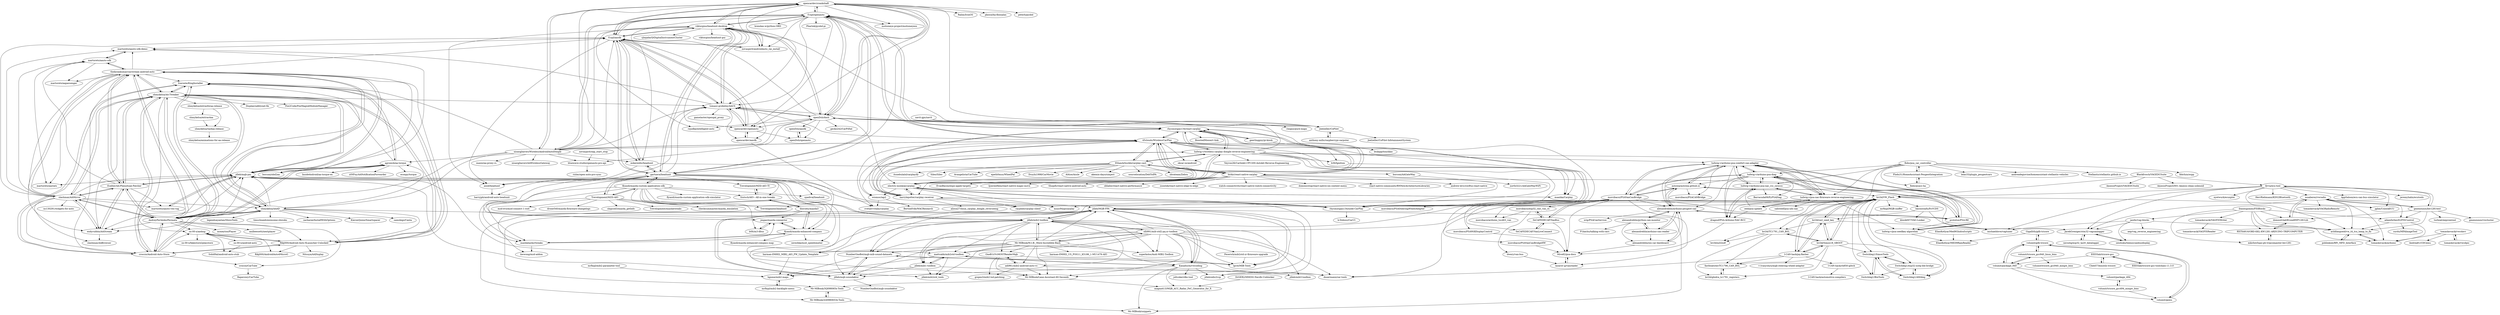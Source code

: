 digraph G {
"opencardev/crankshaft" -> "f1xpl/openauto"
"opencardev/crankshaft" -> "viktorgino/headunit-desktop"
"opencardev/crankshaft" -> "f1xpl/aasdk"
"opencardev/crankshaft" -> "openDsh/dash"
"opencardev/crankshaft" -> "opencardev/openauto"
"opencardev/crankshaft" -> "novaspirit/androidauto_rpi_install"
"opencardev/crankshaft" -> "tomasz-grobelny/AACS"
"opencardev/crankshaft" -> "nisargjhaveri/WirelessAndroidAutoDongle"
"opencardev/crankshaft" -> "gartnera/headunit"
"opencardev/crankshaft" -> "Joelzeller/CoPilot"
"opencardev/crankshaft" -> "motioneye-project/motioneyeos" ["e"=1]
"opencardev/crankshaft" -> "mikereidis/headunit"
"opencardev/crankshaft" -> "Ralim/IronOS" ["e"=1]
"opencardev/crankshaft" -> "pkozul/ha-floorplan" ["e"=1]
"opencardev/crankshaft" -> "peterh/pyobd" ["e"=1]
"f1xpl/openauto" -> "opencardev/crankshaft"
"f1xpl/openauto" -> "f1xpl/aasdk"
"f1xpl/openauto" -> "viktorgino/headunit-desktop"
"f1xpl/openauto" -> "openDsh/dash"
"f1xpl/openauto" -> "novaspirit/androidauto_rpi_install"
"f1xpl/openauto" -> "opencardev/openauto"
"f1xpl/openauto" -> "gartnera/headunit"
"f1xpl/openauto" -> "tomasz-grobelny/AACS"
"f1xpl/openauto" -> "rhysmorgan134/react-carplay"
"f1xpl/openauto" -> "mikereidis/headunit"
"f1xpl/openauto" -> "45clouds/WirelessCarPlay"
"f1xpl/openauto" -> "nisargjhaveri/WirelessAndroidAutoDongle"
"f1xpl/openauto" -> "motioneye-project/motioneyeos" ["e"=1]
"f1xpl/openauto" -> "Pbartek/pyobd-pi" ["e"=1]
"f1xpl/openauto" -> "brendan-w/python-OBD" ["e"=1]
"birkir/react-native-carplay" -> "oblador/react-native-performance" ["e"=1]
"birkir/react-native-carplay" -> "45clouds/WirelessCarPlay"
"birkir/react-native-carplay" -> "rhysmorgan134/react-carplay"
"birkir/react-native-carplay" -> "zoontek/react-native-edge-to-edge" ["e"=1]
"birkir/react-native-carplay" -> "watch-connectivity/react-native-watch-connectivity" ["e"=1]
"birkir/react-native-carplay" -> "dominicstop/react-native-ios-context-menu" ["e"=1]
"birkir/react-native-carplay" -> "react-native-community/RNNewArchitectureLibraries" ["e"=1]
"birkir/react-native-carplay" -> "EthanArbuckle/carplay-cast"
"birkir/react-native-carplay" -> "andrew-levy/swiftui-react-native" ["e"=1]
"birkir/react-native-carplay" -> "electric-monk/pycarplay"
"birkir/react-native-carplay" -> "harrylepotter/carplay-receiver"
"birkir/react-native-carplay" -> "rhysmorgan134/node-CarPlay"
"birkir/react-native-carplay" -> "EvanBacon/expo-apple-targets" ["e"=1]
"birkir/react-native-carplay" -> "IjzerenHein/react-native-magic-move" ["e"=1]
"birkir/react-native-carplay" -> "Shopify/react-native-android-auto"
"fjvva/ecu-tool" -> "jeremyhahn/ecutools" ["e"=1]
"fjvva/ecu-tool" -> "arildlangseid/vw_t4_tcu_temp_to_fis"
"fjvva/ecu-tool" -> "michaeldove/vagtuner"
"fjvva/ecu-tool" -> "mnaberez/vwradio"
"fjvva/ecu-tool" -> "nyetwurk/ecuxplot" ["e"=1]
"fjvva/ecu-tool" -> "gmenounos/kw1281test"
"fjvva/ecu-tool" -> "bri3d/VW_Flash"
"fjvva/ecu-tool" -> "HerrRiebmann/KDS2Bluetooth" ["e"=1]
"fjvva/ecu-tool" -> "JacekGreniger/stm32-vagcanlogger"
"fjvva/ecu-tool" -> "AppSaloon/ecu-can-bus-simulator"
"fjvva/ecu-tool" -> "jglim/UnlockECU" ["e"=1]
"f1xpl/aasdk" -> "tomasz-grobelny/AACS"
"f1xpl/aasdk" -> "opencardev/openauto"
"f1xpl/aasdk" -> "viktorgino/headunit-desktop"
"f1xpl/aasdk" -> "f1xpl/openauto"
"f1xpl/aasdk" -> "opencardev/aasdk"
"f1xpl/aasdk" -> "mikereidis/headunit"
"f1xpl/aasdk" -> "gartnera/headunit"
"f1xpl/aasdk" -> "anod/headunit"
"f1xpl/aasdk" -> "opencardev/crankshaft"
"f1xpl/aasdk" -> "novaspirit/androidauto_rpi_install"
"f1xpl/aasdk" -> "martoreto/aauto-sdk-demo"
"novaspirit/androidauto_rpi_install" -> "f1xpl/aasdk"
"novaspirit/androidauto_rpi_install" -> "viktorgino/headunit-desktop"
"slashmax/AAMirror" -> "Eselter/AA-Phenotype-Patcher"
"slashmax/AAMirror" -> "endyrubbin/AAStream"
"slashmax/AAMirror" -> "thekirankumar/carstream-android-auto"
"slashmax/AAMirror" -> "shmykelsa/AA-Tweaker"
"slashmax/AAMirror" -> "martoreto/aauto-sdk"
"slashmax/AAMirror" -> "jilleb/mqb-pm"
"slashmax/AAMirror" -> "AndreyPavlenko/Fermata"
"slashmax/AAMirror" -> "croccio/Android-Auto-Store"
"slashmax/AAMirror" -> "martoreto/aauto-sdk-demo"
"slashmax/AAMirror" -> "f1xpl/aasdk"
"slashmax/AAMirror" -> "slashmax/AABrowser"
"slashmax/AAMirror" -> "shmykelsa/AAAD"
"slashmax/AAMirror" -> "ns130291/widgets-for-auto"
"slashmax/AAMirror" -> "martoreto/aauto-vex-vag"
"thekirankumar/carstream-android-auto" -> "martoreto/aauto-sdk"
"thekirankumar/carstream-android-auto" -> "Eselter/AA-Phenotype-Patcher"
"thekirankumar/carstream-android-auto" -> "slashmax/AAMirror"
"thekirankumar/carstream-android-auto" -> "AndreyPavlenko/Fermata"
"thekirankumar/carstream-android-auto" -> "shmykelsa/AA-Tweaker"
"thekirankumar/carstream-android-auto" -> "Rikj000/Android-Auto-XLauncher-Unlocked"
"thekirankumar/carstream-android-auto" -> "jilleb/mqb-pm"
"thekirankumar/carstream-android-auto" -> "martoreto/aastats"
"thekirankumar/carstream-android-auto" -> "endyrubbin/AAStream"
"thekirankumar/carstream-android-auto" -> "martoreto/aauto-sdk-demo"
"thekirankumar/carstream-android-auto" -> "borconi/obd2aa"
"thekirankumar/carstream-android-auto" -> "martoreto/aapassenger"
"thekirankumar/carstream-android-auto" -> "shmykelsa/AAAD"
"thekirankumar/carstream-android-auto" -> "fcaronte/KingInstaller"
"thekirankumar/carstream-android-auto" -> "f1xpl/aasdk"
"ludwig-v/arduino-psa-comfort-can-adapter" -> "ludwig-v/arduino-psa-diag"
"ludwig-v/arduino-psa-comfort-can-adapter" -> "morcibacsi/PSACANBridge"
"ludwig-v/arduino-psa-comfort-can-adapter" -> "ludwig-v/arduino-psa-nac_rcc_cirocco"
"ludwig-v/arduino-psa-comfort-can-adapter" -> "autowp/autowp.github.io"
"ludwig-v/arduino-psa-comfort-can-adapter" -> "ludwig-v/psa-seedkey-algorithm"
"ludwig-v/arduino-psa-comfort-can-adapter" -> "morcibacsi/PSAVanCanBridge"
"ludwig-v/arduino-psa-comfort-can-adapter" -> "dragouf/PSA-Arduino-NAC-RCC"
"ludwig-v/arduino-psa-comfort-can-adapter" -> "ludwig-v/psa-nac-firmware-reverse-engineering"
"ludwig-v/arduino-psa-comfort-can-adapter" -> "prototux/PSA-RE"
"ludwig-v/arduino-psa-comfort-can-adapter" -> "alexandreblin/arduino-peugeot-can"
"tomaskovacik/arduino" -> "arildlangseid/vw_t4_tcu_temp_to_fis"
"mnaberez/vwradio" -> "domnulvlad/KLineKWP1281Lib"
"mnaberez/vwradio" -> "gmenounos/kw1281test"
"mnaberez/vwradio" -> "arildlangseid/vw_t4_tcu_temp_to_fis"
"mnaberez/vwradio" -> "tomaskovacik/arduino"
"mnaberez/vwradio" -> "JacekGreniger/stm32-vagcanlogger"
"mnaberez/vwradio" -> "tomaskovacik/VAGRadioRemote"
"mnaberez/vwradio" -> "adamforbes92/FISCuntrol"
"tomaskovacik/VAGFISWriter" -> "tomaskovacik/VAGFISReader"
"JacekGreniger/stm32-vagcanlogger" -> "seishuku/teensycanbusdisplay"
"JacekGreniger/stm32-vagcanlogger" -> "xerootg/esp32_tp20_datalogger"
"martoreto/aauto-vex-vag" -> "jilleb/mqb-pm"
"jilleb/mqb-pm" -> "martoreto/aauto-vex-vag"
"jilleb/mqb-pm" -> "martoreto/aastats"
"jilleb/mqb-pm" -> "jilleb/mib2-toolbox"
"jilleb/mqb-pm" -> "agronick/aa-torque"
"jilleb/mqb-pm" -> "jilleb/MQB-FPA"
"jilleb/mqb-pm" -> "Eselter/AA-Phenotype-Patcher"
"jilleb/mqb-pm" -> "jilleb/mqb-soundaktor"
"jilleb/mqb-pm" -> "bri3d/VW_Flash"
"jilleb/mqb-pm" -> "jilleb/odis2vcp"
"jilleb/mqb-pm" -> "mattcabb/mib2std-toolbox"
"jilleb/mqb-pm" -> "shmykelsa/AA-Tweaker"
"jilleb/mqb-pm" -> "thekirankumar/carstream-android-auto"
"jilleb/mqb-pm" -> "martoreto/aauto-sdk-demo"
"jilleb/mqb-pm" -> "endyrubbin/AAStream"
"jilleb/mqb-pm" -> "Mr-MIBonk/Lane-Assistant-60-Seconds"
"opencardev/aasdk" -> "opencardev/openauto"
"opencardev/aasdk" -> "cvetaevvitaliy/carplay"
"martoreto/aauto-sdk" -> "martoreto/aauto-sdk-demo"
"martoreto/aauto-sdk" -> "martoreto/aastats"
"martoreto/aauto-sdk" -> "martoreto/aapassenger"
"martoreto/aauto-sdk" -> "thekirankumar/carstream-android-auto"
"Eselter/AA-Phenotype-Patcher" -> "endyrubbin/AAStream"
"Eselter/AA-Phenotype-Patcher" -> "slashmax/AAMirror"
"Eselter/AA-Phenotype-Patcher" -> "shmykelsa/AA-Tweaker"
"Eselter/AA-Phenotype-Patcher" -> "thekirankumar/carstream-android-auto"
"Eselter/AA-Phenotype-Patcher" -> "martoreto/aauto-vex-vag"
"Eselter/AA-Phenotype-Patcher" -> "jilleb/mqb-pm"
"Eselter/AA-Phenotype-Patcher" -> "AndreyPavlenko/Fermata"
"Eselter/AA-Phenotype-Patcher" -> "martoreto/aauto-sdk"
"borconi/AAGateWay" -> "north3221/AAGateWayWiFi"
"adamforbes92/FISCuntrol" -> "arildlangseid/vw_t4_tcu_temp_to_fis"
"adamforbes92/FISCuntrol" -> "tomaskovacik/arduino"
"adamforbes92/FISCuntrol" -> "surdu/MFAImageTool"
"opencardev/openauto" -> "tomasz-grobelny/AACS"
"opencardev/openauto" -> "opencardev/aasdk"
"opencardev/openauto" -> "f1xpl/aasdk"
"opencardev/openauto" -> "openDsh/openauto"
"ibanezgomez/FISBlocks" -> "adamforbes92/FISCuntrol"
"ibanezgomez/FISBlocks" -> "arildlangseid/vw_t4_tcu_temp_to_fis"
"ibanezgomez/FISBlocks" -> "tomaskovacik/arduino"
"ibanezgomez/FISBlocks" -> "mkirbst/lupo-gti-tripcomputer-kw1281"
"ibanezgomez/FISBlocks" -> "jazdw/vag-blocks"
"ibanezgomez/FISBlocks" -> "domnulvlad/KLineKWP1281Lib"
"ibanezgomez/FISBlocks" -> "tomaskovacik/VAGFISWriter"
"ibanezgomez/FISBlocks" -> "RXTX4816/OBD-KKL-KW1281-ARDUINO-TRIPCOMPUTER"
"morcibacsi/esp32_rmt_van_rx" -> "0xCAFEDECAF/VanBus"
"morcibacsi/esp32_rmt_van_rx" -> "dwery/van-bus"
"morcibacsi/esp32_rmt_van_rx" -> "morcibacsi/arduino_tss463_van"
"Cheb57/binutils-tricore" -> "EEESlab/tricore-gcc"
"martoreto/aauto-sdk-demo" -> "martoreto/aauto-sdk"
"endyrubbin/AAStream" -> "Eselter/AA-Phenotype-Patcher"
"endyrubbin/AAStream" -> "slashmax/AAMirror"
"endyrubbin/AAStream" -> "slashmax/AABrowser"
"b3ll/Ignition" -> "maaiika/Carplay"
"AndreyPavlenko/Fermata" -> "fcaronte/KingInstaller"
"AndreyPavlenko/Fermata" -> "shmykelsa/AA-Tweaker"
"AndreyPavlenko/Fermata" -> "shmykelsa/AAAD"
"AndreyPavlenko/Fermata" -> "croccio/Android-Auto-Store"
"AndreyPavlenko/Fermata" -> "thekirankumar/carstream-android-auto"
"AndreyPavlenko/Fermata" -> "Rikj000/Android-Auto-XLauncher-Unlocked"
"AndreyPavlenko/Fermata" -> "Eselter/AA-Phenotype-Patcher"
"AndreyPavlenko/Fermata" -> "moneytoo/Player" ["e"=1]
"AndreyPavlenko/Fermata" -> "jilleb/mqb-pm"
"AndreyPavlenko/Fermata" -> "endyrubbin/AAStream"
"AndreyPavlenko/Fermata" -> "sn-00-x/aa4mg"
"AndreyPavlenko/Fermata" -> "agronick/aa-torque"
"AndreyPavlenko/Fermata" -> "slashmax/AAMirror"
"AndreyPavlenko/Fermata" -> "croccio/CarTube"
"AndreyPavlenko/Fermata" -> "anilbeesetti/nextplayer" ["e"=1]
"jilleb/mib2-toolbox" -> "olli991/mib-std2-pq-zr-toolbox"
"jilleb/mib2-toolbox" -> "Mr-MIBonk/M.I.B._More-Incredible-Bash"
"jilleb/mib2-toolbox" -> "jilleb/MQB-FPA"
"jilleb/mib2-toolbox" -> "mattcabb/mib2std-toolbox"
"jilleb/mib2-toolbox" -> "jilleb/mib1-toolbox"
"jilleb/mib2-toolbox" -> "OneB1t/VcMOSTRenderMqb"
"jilleb/mib2-toolbox" -> "bri3d/VW_Flash"
"jilleb/mib2-toolbox" -> "jilleb/mqb-pm"
"jilleb/mib2-toolbox" -> "adi961/mib2-android-auto-vc"
"jilleb/mib2-toolbox" -> "Kanaduchi/vwcoding"
"jilleb/mib2-toolbox" -> "superkolos/Audi-MIB2-Toolbox"
"jilleb/mib2-toolbox" -> "lprot/MIB-Tools"
"jilleb/mib2-toolbox" -> "harman-f/MHI2_MIB2_AIO_FW_Update_Template"
"jilleb/mib2-toolbox" -> "jilleb/mqb-soundaktor"
"jilleb/mib2-toolbox" -> "NumberOneBot/mqb-mib-sound-datasets"
"tomasz-grobelny/AACS" -> "opencardev/openauto"
"tomasz-grobelny/AACS" -> "f1xpl/aasdk"
"tomasz-grobelny/AACS" -> "opencardev/aasdk"
"tomasz-grobelny/AACS" -> "openDsh/dash"
"tomasz-grobelny/AACS" -> "gamelaster/opengal_proxy"
"tomasz-grobelny/AACS" -> "viktorgino/headunit-desktop"
"tomasz-grobelny/AACS" -> "harryjph/android-auto-headunit"
"tomasz-grobelny/AACS" -> "martoreto/aauto-sdk-demo"
"45clouds/WirelessCarPlay" -> "ludwig-v/wireless-carplay-dongle-reverse-engineering"
"45clouds/WirelessCarPlay" -> "electric-monk/pycarplay"
"45clouds/WirelessCarPlay" -> "harrylepotter/carplay-receiver"
"45clouds/WirelessCarPlay" -> "maaiika/Carplay"
"45clouds/WirelessCarPlay" -> "rhysmorgan134/react-carplay"
"45clouds/WirelessCarPlay" -> "birkir/react-native-carplay"
"45clouds/WirelessCarPlay" -> "EthanArbuckle/carplay-cast"
"45clouds/WirelessCarPlay" -> "b3ll/Ignition"
"45clouds/WirelessCarPlay" -> "rhysmorgan134/node-CarPlay"
"45clouds/WirelessCarPlay" -> "tomasz-grobelny/AACS"
"45clouds/WirelessCarPlay" -> "wiomoc/iap2"
"45clouds/WirelessCarPlay" -> "nisargjhaveri/WirelessAndroidAutoDongle"
"45clouds/WirelessCarPlay" -> "okcar-os/android" ["e"=1]
"45clouds/WirelessCarPlay" -> "f1xpl/openauto"
"45clouds/WirelessCarPlay" -> "cvetaevvitaliy/carplay"
"electric-monk/pycarplay" -> "harrylepotter/carplay-receiver"
"electric-monk/pycarplay" -> "rhysmorgan134/node-CarPlay"
"electric-monk/pycarplay" -> "ludwig-v/wireless-carplay-dongle-reverse-engineering"
"electric-monk/pycarplay" -> "45clouds/WirelessCarPlay"
"electric-monk/pycarplay" -> "rhysmorgan134/react-carplay"
"electric-monk/pycarplay" -> "maaiika/Carplay"
"electric-monk/pycarplay" -> "mzyy94/gocarplay"
"electric-monk/pycarplay" -> "rayphee/carplay-client"
"electric-monk/pycarplay" -> "wiomoc/iap2"
"openDsh/dash" -> "rsjudka/intelligent-auto"
"openDsh/dash" -> "openDsh/openauto"
"openDsh/dash" -> "viktorgino/headunit-desktop"
"openDsh/dash" -> "gecko242/CarPiHat"
"openDsh/dash" -> "tomasz-grobelny/AACS"
"openDsh/dash" -> "rhysmorgan134/react-carplay"
"openDsh/dash" -> "opencardev/crankshaft"
"openDsh/dash" -> "openDsh/aasdk"
"openDsh/dash" -> "opencardev/openauto"
"openDsh/dash" -> "f1xpl/openauto"
"openDsh/dash" -> "rhysmorgan134/node-CarPlay"
"openDsh/dash" -> "bluewave-studio/openauto-pro-api"
"openDsh/dash" -> "Joelzeller/CoPilot"
"openDsh/dash" -> "electric-monk/pycarplay"
"openDsh/dash" -> "f1xpl/aasdk"
"gmenounos/kw1281test" -> "mnaberez/vwradio"
"gmenounos/kw1281test" -> "turboat/eepromtool"
"gmenounos/kw1281test" -> "domnulvlad/KLineKWP1281Lib"
"gmenounos/kw1281test" -> "fjvva/ecu-tool"
"gmenounos/kw1281test" -> "arildlangseid/vw_t4_tcu_temp_to_fis"
"gmenounos/kw1281test" -> "adamforbes92/FISCuntrol"
"gmenounos/kw1281test" -> "gmenounos/vwcluster"
"Kanaduchi/vwcoding" -> "mattcabb/mib2std-toolbox"
"Kanaduchi/vwcoding" -> "jilleb/odis2vcp"
"Kanaduchi/vwcoding" -> "jilleb/MQB-FPA"
"Kanaduchi/vwcoding" -> "joltcoke/rdks-tool"
"Kanaduchi/vwcoding" -> "magna413/MQB_ACC_Radar_FeC_Generator_for_X"
"Kanaduchi/vwcoding" -> "jilleb/mqb-soundaktor"
"Kanaduchi/vwcoding" -> "Mr-MIBonk/snippets"
"xerootg/esp32_tp20_datalogger" -> "JacekGreniger/stm32-vagcanlogger"
"morcibacsi/PSAVanCanBridge" -> "0xCAFEDECAF/VanBus"
"morcibacsi/PSAVanCanBridge" -> "autowp/autowp.github.io"
"morcibacsi/PSAVanCanBridge" -> "morcibacsi/PSAVanCanBridgeHW"
"morcibacsi/PSAVanCanBridge" -> "ludwig-v/arduino-psa-comfort-can-adapter"
"morcibacsi/PSAVanCanBridge" -> "morcibacsi/esp32_rmt_van_rx"
"morcibacsi/PSAVanCanBridge" -> "0xCAFEDECAF/VanLiveConnect"
"morcibacsi/PSAVanCanBridge" -> "prototux/PSA-RE"
"morcibacsi/PSAVanCanBridge" -> "morcibacsi/PSAWifiDisplayControl"
"morcibacsi/PSAVanCanBridge" -> "alexandreblin/arduino-peugeot-can"
"morcibacsi/PSAVanCanBridge" -> "ludwig-v/arduino-psa-diag"
"morcibacsi/PSAVanCanBridge" -> "morcibacsi/PSASteeringWheelAdapter"
"morcibacsi/PSAVanCanBridge" -> "Mive82/psa-docs"
"morcibacsi/PSAVanCanBridge" -> "lazarov-g/vanreader"
"morcibacsi/PSAVanCanBridge" -> "morcibacsi/arduino_tss463_van"
"mattcabb/mib2std-toolbox" -> "jilleb/mib1-toolbox"
"mattcabb/mib2std-toolbox" -> "Kanaduchi/vwcoding"
"mattcabb/mib2std-toolbox" -> "jilleb/mib2std_tools"
"mattcabb/mib2std-toolbox" -> "hgnme/mib2-maps"
"ludwig-v/arduino-psa-nac_rcc_cirocco" -> "ludwig-v/arduino-psa-diag"
"ludwig-v/arduino-psa-nac_rcc_cirocco" -> "dragouf/PSA-Arduino-NAC-RCC"
"ludwig-v/arduino-psa-nac_rcc_cirocco" -> "ludwig-v/arduino-psa-comfort-can-adapter"
"ludwig-v/arduino-psa-nac_rcc_cirocco" -> "ludwig-v/psa-nac-firmware-reverse-engineering"
"ludwig-v/arduino-psa-nac_rcc_cirocco" -> "Barracuda09/PyPSADiag"
"jilleb/mib1-toolbox" -> "jilleb/mib3-toolbox"
"jilleb/mib1-toolbox" -> "jilleb/mib2std_tools"
"jilleb/mib1-toolbox" -> "mattcabb/mib2std-toolbox"
"jilleb/mib1-toolbox" -> "jilleb/mqb-soundaktor"
"jilleb/mib1-toolbox" -> "hgnme/mib2-maps"
"shmykelsa/extrasforaa-release" -> "shmykelsa/extras4aa"
"shmykelsa/extrasforaa-release" -> "shmykelsa/wp4aa-release"
"openDsh/aasdk" -> "openDsh/openauto"
"openDsh/openauto" -> "openDsh/aasdk"
"0xCAFEDECAF/VanBus" -> "0xCAFEDECAF/VanLiveConnect"
"0xCAFEDECAF/VanBus" -> "morcibacsi/esp32_rmt_van_rx"
"0xCAFEDECAF/VanBus" -> "Mive82/psa-docs"
"0xCAFEDECAF/VanBus" -> "morcibacsi/PSAVanCanBridge"
"baconwaifu/PyVCDS" -> "klosik007/VAG-Looker"
"baconwaifu/PyVCDS" -> "bri3d/sa2_seed_key"
"baconwaifu/PyVCDS" -> "JacekGreniger/stm32-vagcanlogger"
"morcibacsi/PSAWifiDisplayControl" -> "Mive82/psa-docs"
"prototux/PSA-RE" -> "alexandreblin/arduino-peugeot-can"
"prototux/PSA-RE" -> "autowp/autowp.github.io"
"prototux/PSA-RE" -> "ludwig-v/psa-seedkey-algorithm"
"prototux/PSA-RE" -> "ludwig-v/arduino-psa-comfort-can-adapter"
"morcibacsi/PSAVanCanBridgeHW" -> "Mive82/psa-docs"
"maaiika/Carplay" -> "electric-monk/pycarplay"
"shmykelsa/extras4aa" -> "shmykelsa/wp4aa-release"
"b0lt/m3-dbus" -> "jmgao/mazda-connector"
"shmykelsa/wp4aa-release" -> "shmykelsa/animations-for-aa-release"
"rhysmorgan134/react-carplay" -> "rhysmorgan134/node-CarPlay"
"rhysmorgan134/react-carplay" -> "electric-monk/pycarplay"
"rhysmorgan134/react-carplay" -> "harrylepotter/carplay-receiver"
"rhysmorgan134/react-carplay" -> "45clouds/WirelessCarPlay"
"rhysmorgan134/react-carplay" -> "openDsh/dash"
"rhysmorgan134/react-carplay" -> "ludwig-v/wireless-carplay-dongle-reverse-engineering"
"rhysmorgan134/react-carplay" -> "birkir/react-native-carplay"
"rhysmorgan134/react-carplay" -> "BoostedMoose/v-link" ["e"=1]
"rhysmorgan134/react-carplay" -> "geerlingguy/pi-kiosk"
"rhysmorgan134/react-carplay" -> "f1xpl/openauto"
"shmykelsa/AA-Tweaker" -> "Rikj000/Android-Auto-XLauncher-Unlocked"
"shmykelsa/AA-Tweaker" -> "AndreyPavlenko/Fermata"
"shmykelsa/AA-Tweaker" -> "fcaronte/KingInstaller"
"shmykelsa/AA-Tweaker" -> "Eselter/AA-Phenotype-Patcher"
"shmykelsa/AA-Tweaker" -> "shmykelsa/AAAD"
"shmykelsa/AA-Tweaker" -> "croccio/Android-Auto-Store"
"shmykelsa/AA-Tweaker" -> "sn-00-x/aa4mg"
"shmykelsa/AA-Tweaker" -> "shmykelsa/extrasforaa-release"
"shmykelsa/AA-Tweaker" -> "thekirankumar/carstream-android-auto"
"shmykelsa/AA-Tweaker" -> "jilleb/mqb-pm"
"shmykelsa/AA-Tweaker" -> "tomasz-grobelny/AACS"
"shmykelsa/AA-Tweaker" -> "endyrubbin/AAStream"
"shmykelsa/AA-Tweaker" -> "slashmax/AAMirror"
"shmykelsa/AA-Tweaker" -> "Displax/safetynet-fix" ["e"=1]
"shmykelsa/AA-Tweaker" -> "Fox2Code/FoxMagiskModuleManager" ["e"=1]
"shmykelsa/AAAD" -> "AndreyPavlenko/Fermata"
"shmykelsa/AAAD" -> "croccio/Android-Auto-Store"
"shmykelsa/AAAD" -> "shmykelsa/AA-Tweaker"
"shmykelsa/AAAD" -> "fcaronte/KingInstaller"
"shmykelsa/AAAD" -> "Rikj000/Android-Auto-XLauncher-Unlocked"
"shmykelsa/AAAD" -> "thekirankumar/carstream-android-auto"
"shmykelsa/AAAD" -> "jilleb/mqb-pm"
"shmykelsa/AAAD" -> "agronick/aa-torque"
"shmykelsa/AAAD" -> "legendsayantan/ShizuTools" ["e"=1]
"shmykelsa/AAAD" -> "endyrubbin/AAStream"
"shmykelsa/AAAD" -> "timschneeb/awesome-shizuku" ["e"=1]
"shmykelsa/AAAD" -> "jilleb/mib2-toolbox"
"shmykelsa/AAAD" -> "zacharee/InstallWithOptions" ["e"=1]
"shmykelsa/AAAD" -> "KieronQuinn/Smartspacer" ["e"=1]
"shmykelsa/AAAD" -> "samolego/Canta" ["e"=1]
"Flodu31/HomeAssistant-PeugeotIntegration" -> "flobz/psa_car_controller"
"Flodu31/HomeAssistant-PeugeotIntegration" -> "flobz/psacc-ha"
"ludwig-v/wireless-carplay-dongle-reverse-engineering" -> "45clouds/WirelessCarPlay"
"ludwig-v/wireless-carplay-dongle-reverse-engineering" -> "electric-monk/pycarplay"
"ludwig-v/wireless-carplay-dongle-reverse-engineering" -> "harrylepotter/carplay-receiver"
"ludwig-v/wireless-carplay-dongle-reverse-engineering" -> "maaiika/Carplay"
"ludwig-v/wireless-carplay-dongle-reverse-engineering" -> "Veyron2K/Carlinkit-CPC200-Autokit-Reverse-Engineering"
"ludwig-v/wireless-carplay-dongle-reverse-engineering" -> "rhysmorgan134/react-carplay"
"ludwig-v/wireless-carplay-dongle-reverse-engineering" -> "rhysmorgan134/node-CarPlay"
"ludwig-v/wireless-carplay-dongle-reverse-engineering" -> "okcar-os/android" ["e"=1]
"ludwig-v/wireless-carplay-dongle-reverse-engineering" -> "wiomoc/iap2"
"ludwig-v/wireless-carplay-dongle-reverse-engineering" -> "EthanArbuckle/carplay-cast"
"ludwig-v/wireless-carplay-dongle-reverse-engineering" -> "b3ll/Ignition"
"ludwig-v/wireless-carplay-dongle-reverse-engineering" -> "mzyy94/gocarplay"
"ludwig-v/wireless-carplay-dongle-reverse-engineering" -> "ludwig-v/psa-nac-firmware-reverse-engineering"
"ludwig-v/wireless-carplay-dongle-reverse-engineering" -> "tomasz-grobelny/AACS"
"ludwig-v/wireless-carplay-dongle-reverse-engineering" -> "ludwig-v/arduino-psa-comfort-can-adapter"
"olli991/mib-std2-pq-zr-toolbox" -> "jilleb/mib2-toolbox"
"olli991/mib-std2-pq-zr-toolbox" -> "Mr-MIBonk/M.I.B._More-Incredible-Bash"
"olli991/mib-std2-pq-zr-toolbox" -> "mattcabb/mib2std-toolbox"
"olli991/mib-std2-pq-zr-toolbox" -> "jilleb/MQB-FPA"
"olli991/mib-std2-pq-zr-toolbox" -> "jilleb/mib1-toolbox"
"olli991/mib-std2-pq-zr-toolbox" -> "Feserich/mib2std-zr-firmware-upgrade"
"olli991/mib-std2-pq-zr-toolbox" -> "lprot/MIB-Tools"
"olli991/mib-std2-pq-zr-toolbox" -> "bri3d/VW_Flash"
"olli991/mib-std2-pq-zr-toolbox" -> "jilleb/mib3-toolbox"
"olli991/mib-std2-pq-zr-toolbox" -> "Kanaduchi/vwcoding"
"olli991/mib-std2-pq-zr-toolbox" -> "jilleb/mib2std_tools"
"olli991/mib-std2-pq-zr-toolbox" -> "superkolos/Audi-MIB2-Toolbox"
"olli991/mib-std2-pq-zr-toolbox" -> "NumberOneBot/mqb-mib-sound-datasets"
"olli991/mib-std2-pq-zr-toolbox" -> "dnoermann/car-tools"
"olli991/mib-std2-pq-zr-toolbox" -> "Mr-MIBonk/Lane-Assistant-60-Seconds"
"bri3d/VW_Flash" -> "bri3d/Simos18_SBOOT"
"bri3d/VW_Flash" -> "bri3d/sa2_seed_key"
"bri3d/VW_Flash" -> "Switchleg1/SimosTools"
"bri3d/VW_Flash" -> "I-CAN-hack/pq-flasher"
"bri3d/VW_Flash" -> "Switchleg1/esp32-isotp-ble-bridge"
"bri3d/VW_Flash" -> "bri3d/TC1791_CAN_BSL"
"bri3d/VW_Flash" -> "Switchleg1/AMAleg"
"bri3d/VW_Flash" -> "dnoermann/car-tools"
"bri3d/VW_Flash" -> "jglim/UnlockECU" ["e"=1]
"bri3d/VW_Flash" -> "mrfixpl/MQB-sniffer"
"bri3d/VW_Flash" -> "Switchleg1/BinToolz"
"bri3d/VW_Flash" -> "baconwaifu/PyVCDS"
"bri3d/VW_Flash" -> "michaeldove/vagtuner"
"bri3d/VW_Flash" -> "jilleb/MQB-FPA"
"bri3d/VW_Flash" -> "bri3d/a2l2xdf"
"bri3d/sa2_seed_key" -> "I-CAN-hack/pq-flasher"
"bri3d/sa2_seed_key" -> "bri3d/Simos18_SBOOT"
"bri3d/sa2_seed_key" -> "bri3d/VW_Flash"
"bri3d/sa2_seed_key" -> "michaeldove/vagtuner"
"bri3d/sa2_seed_key" -> "bri3d/TC1791_CAN_BSL"
"bri3d/TC1791_CAN_BSL" -> "bri3d/Simos18_SBOOT"
"bri3d/TC1791_CAN_BSL" -> "bri3d/a2l2xdf"
"bri3d/TC1791_CAN_BSL" -> "bri3d/ghidra_tc1791_registers"
"bri3d/TC1791_CAN_BSL" -> "fastboatster/TC1796_CAN_BSL"
"bri3d/Simos18_SBOOT" -> "bri3d/TC1791_CAN_BSL"
"bri3d/Simos18_SBOOT" -> "bri3d/sa2_seed_key"
"bri3d/Simos18_SBOOT" -> "Switchleg1/SimosTools"
"bri3d/Simos18_SBOOT" -> "bri3d/VW_Flash"
"bri3d/Simos18_SBOOT" -> "bri3d/ghidra_tc1791_registers"
"bri3d/Simos18_SBOOT" -> "fastboatster/TC1796_CAN_BSL"
"bri3d/Simos18_SBOOT" -> "Switchleg1/AMAleg"
"bri3d/Simos18_SBOOT" -> "I-CAN-hack/pq-flasher"
"ludwig-v/arduino-psa-diag" -> "ludwig-v/arduino-psa-nac_rcc_cirocco"
"ludwig-v/arduino-psa-diag" -> "ludwig-v/arduino-psa-comfort-can-adapter"
"ludwig-v/arduino-psa-diag" -> "ludwig-v/psa-seedkey-algorithm"
"ludwig-v/arduino-psa-diag" -> "ludwig-v/psa-nac-firmware-reverse-engineering"
"ludwig-v/arduino-psa-diag" -> "autowp/autowp.github.io"
"ludwig-v/arduino-psa-diag" -> "Barracuda09/PyPSADiag"
"ludwig-v/arduino-psa-diag" -> "morcibacsi/PSAVanCanBridge"
"ludwig-v/arduino-psa-diag" -> "prototux/PSA-RE"
"ludwig-v/arduino-psa-diag" -> "alexandreblin/arduino-peugeot-can"
"ludwig-v/arduino-psa-diag" -> "dragouf/PSA-Arduino-NAC-RCC"
"dragouf/PSA-Arduino-NAC-RCC" -> "ludwig-v/arduino-psa-nac_rcc_cirocco"
"dragouf/PSA-Arduino-NAC-RCC" -> "Mive82/psa-docs"
"flobz/psa_car_controller" -> "Flodu31/HomeAssistant-PeugeotIntegration"
"flobz/psa_car_controller" -> "flobz/psacc-ha"
"flobz/psa_car_controller" -> "ludwig-v/psa-nac-firmware-reverse-engineering"
"flobz/psa_car_controller" -> "lelas33/plugin_peugeotcars"
"flobz/psa_car_controller" -> "andreadegiovine/homeassistant-stellantis-vehicles"
"flobz/psa_car_controller" -> "ludwig-v/arduino-psa-nac_rcc_cirocco"
"flobz/psa_car_controller" -> "ludwig-v/arduino-psa-diag"
"flobz/psa_car_controller" -> "Stellantis/stellantis.github.io"
"flobz/psa_car_controller" -> "lbbrhzn/ocpp" ["e"=1]
"flobz/psa_car_controller" -> "zeld/psa-update"
"0xCAFEDECAF/VanLiveConnect" -> "0xCAFEDECAF/VanBus"
"autowp/autowp.github.io" -> "ludwig-v/arduino-psa-comfort-can-adapter"
"autowp/autowp.github.io" -> "morcibacsi/PSAVanCanBridge"
"autowp/autowp.github.io" -> "prototux/PSA-RE"
"autowp/autowp.github.io" -> "alexandreblin/arduino-peugeot-can"
"autowp/autowp.github.io" -> "morcibacsi/PSACANBridge"
"mikereidis/headunit" -> "anod/headunit"
"mikereidis/headunit" -> "f1xpl/aasdk"
"mikereidis/headunit" -> "gartnera/headunit"
"mikereidis/headunit" -> "borconi/AAGateWay"
"navit-gps/navit" -> "Joelzeller/CoPilot"
"navit-gps/navit" -> "rinigus/pure-maps" ["e"=1]
"croccio/Android-Auto-Store" -> "fcaronte/KingInstaller"
"croccio/Android-Auto-Store" -> "Rikj000/Android-Auto-XLauncher-Unlocked"
"croccio/Android-Auto-Store" -> "shmykelsa/AAAD"
"croccio/Android-Auto-Store" -> "shmykelsa/AA-Tweaker"
"croccio/Android-Auto-Store" -> "AndreyPavlenko/Fermata"
"croccio/Android-Auto-Store" -> "sn-00-x/aa4mg"
"croccio/Android-Auto-Store" -> "thekirankumar/carstream-android-auto"
"croccio/Android-Auto-Store" -> "croccio/CarTube"
"croccio/Android-Auto-Store" -> "jilleb/mqb-pm"
"mazdahacks/tweaks" -> "flyandi/mazda-enhanced-compass"
"mazdahacks/tweaks" -> "kwwong/mzd-addon"
"mazdahacks/tweaks" -> "jmgao/mazda-connector"
"jilleb/MQB-FPA" -> "jilleb/mqb-soundaktor"
"jilleb/MQB-FPA" -> "NumberOneBot/mqb-mib-sound-datasets"
"jilleb/MQB-FPA" -> "jilleb/odis2vcp"
"jilleb/MQB-FPA" -> "Kanaduchi/vwcoding"
"jilleb/MQB-FPA" -> "jilleb/mib2std_tools"
"jilleb/MQB-FPA" -> "lprot/MIB-Tools"
"jilleb/MQB-FPA" -> "Mr-MIBonk/snippets"
"jilleb/MQB-FPA" -> "Mr-MIBonk/3Q098065x-Tools"
"jilleb/MQB-FPA" -> "jilleb/mib2-toolbox"
"jilleb/MQB-FPA" -> "Mr-MIBonk/2Q0980653x-Tools"
"jilleb/MQB-FPA" -> "Mr-MIBonk/Lane-Assistant-60-Seconds"
"ludwig-v/psa-seedkey-algorithm" -> "EliasKotlyar/MED9RamReader"
"ludwig-v/psa-seedkey-algorithm" -> "ludwig-v/arduino-psa-diag"
"ludwig-v/psa-seedkey-algorithm" -> "ludwig-v/arduino-psa-comfort-can-adapter"
"ludwig-v/psa-nac-firmware-reverse-engineering" -> "ludwig-v/arduino-psa-nac_rcc_cirocco"
"ludwig-v/psa-nac-firmware-reverse-engineering" -> "zeld/psa-update"
"ludwig-v/psa-nac-firmware-reverse-engineering" -> "ludwig-v/arduino-psa-comfort-can-adapter"
"ludwig-v/psa-nac-firmware-reverse-engineering" -> "ludwig-v/arduino-psa-diag"
"ludwig-v/psa-nac-firmware-reverse-engineering" -> "ludwig-v/psa-seedkey-algorithm"
"ludwig-v/psa-nac-firmware-reverse-engineering" -> "sabsteef/psa-uds-nac"
"ludwig-v/psa-nac-firmware-reverse-engineering" -> "dragouf/PSA-Arduino-NAC-RCC"
"EthanArbuckle/carplay-cast" -> "45clouds/WirelessCarPlay"
"EthanArbuckle/carplay-cast" -> "Avangelista/CarTube" ["e"=1]
"EthanArbuckle/carplay-cast" -> "birkir/react-native-carplay"
"EthanArbuckle/carplay-cast" -> "epeth0mus/WheelPal"
"EthanArbuckle/carplay-cast" -> "Dcsyhi1998/CarMovie" ["e"=1]
"EthanArbuckle/carplay-cast" -> "Al4ise/Azule" ["e"=1]
"EthanArbuckle/carplay-cast" -> "akemin-dayo/simject" ["e"=1]
"EthanArbuckle/carplay-cast" -> "sourcelocation/DebToIPA" ["e"=1]
"EthanArbuckle/carplay-cast" -> "zbrateam/Zebra" ["e"=1]
"EthanArbuckle/carplay-cast" -> "ludwig-v/wireless-carplay-dongle-reverse-engineering"
"EthanArbuckle/carplay-cast" -> "itsnebulalol/carplayify"
"EthanArbuckle/carplay-cast" -> "Sileo/Sileo" ["e"=1]
"harrylepotter/carplay-receiver" -> "electric-monk/pycarplay"
"harrylepotter/carplay-receiver" -> "45clouds/WirelessCarPlay"
"harrylepotter/carplay-receiver" -> "rhysmorgan134/react-carplay"
"harrylepotter/carplay-receiver" -> "rhysmorgan134/node-CarPlay"
"harrylepotter/carplay-receiver" -> "ludwig-v/wireless-carplay-dongle-reverse-engineering"
"harrylepotter/carplay-receiver" -> "mzyy94/gocarplay"
"harrylepotter/carplay-receiver" -> "rayphee/carplay-client"
"harrylepotter/carplay-receiver" -> "aliosa27/linux_carplay_dongle_reverseeng"
"croccio/CarTube" -> "Raperowy/CarTube"
"lprot/MIB-Tools" -> "NumberOneBot/mqb-mib-sound-datasets"
"hgnme/mib2-maps" -> "mrfixpl/mib2-backlight-menu"
"rhysmorgan134/node-CarPlay" -> "rhysmorgan134/react-carplay"
"rhysmorgan134/node-CarPlay" -> "electric-monk/pycarplay"
"rhysmorgan134/node-CarPlay" -> "harrylepotter/carplay-receiver"
"rhysmorgan134/node-CarPlay" -> "k-Dobosz/CarUI"
"novaspirit/oap_start_stop" -> "bluewave-studio/openauto-pro-api"
"jmgao/mazda-connector" -> "flyandi/mazda-enhanced-compass"
"jmgao/mazda-connector" -> "b0lt/m3-dbus"
"flyandi/mazda-enhanced-compass" -> "flyandi/mazda-enhanced-compass-map"
"flyandi/mazda-enhanced-compass" -> "jmgao/mazda-connector"
"flyandi/mazda-enhanced-compass" -> "mazdahacks/tweaks"
"flyandi/mazda-enhanced-compass" -> "serezhka/mzd_speedometer"
"flyandi/mazda-enhanced-compass" -> "diorcety/mazda3"
"bri3d/ghidra_tc1791_registers" -> "fastboatster/TC1796_CAN_BSL"
"Gigallith/gdb-tricore" -> "volumit/gdb-tricore"
"Gigallith/gdb-tricore" -> "EliasKotlyar/MED9RamReader"
"Feserich/mib2std-zr-firmware-upgrade" -> "lprot/MIB-Tools"
"flobz/psacc-ha" -> "Flodu31/HomeAssistant-PeugeotIntegration"
"Mr-MIBonk/M.I.B._More-Incredible-Bash" -> "jilleb/mib2-toolbox"
"Mr-MIBonk/M.I.B._More-Incredible-Bash" -> "olli991/mib-std2-pq-zr-toolbox"
"Mr-MIBonk/M.I.B._More-Incredible-Bash" -> "harman-f/MHI2_MIB2_AIO_FW_Update_Template"
"Mr-MIBonk/M.I.B._More-Incredible-Bash" -> "adi961/mib2-android-auto-vc"
"Mr-MIBonk/M.I.B._More-Incredible-Bash" -> "OneB1t/VcMOSTRenderMqb"
"Mr-MIBonk/M.I.B._More-Incredible-Bash" -> "NumberOneBot/mqb-mib-sound-datasets"
"Mr-MIBonk/M.I.B._More-Incredible-Bash" -> "jilleb/mib1-toolbox"
"Mr-MIBonk/M.I.B._More-Incredible-Bash" -> "harman-f/MHI2_US_POG11_K5186_1-MU1476-AIO"
"Mr-MIBonk/M.I.B._More-Incredible-Bash" -> "Kanaduchi/vwcoding"
"Mr-MIBonk/M.I.B._More-Incredible-Bash" -> "bri3d/VW_Flash"
"Mr-MIBonk/M.I.B._More-Incredible-Bash" -> "jilleb/MQB-FPA"
"Mr-MIBonk/M.I.B._More-Incredible-Bash" -> "mattcabb/mib2std-toolbox"
"Mr-MIBonk/M.I.B._More-Incredible-Bash" -> "superkolos/Audi-MIB2-Toolbox"
"Mr-MIBonk/M.I.B._More-Incredible-Bash" -> "jilleb/mqb-soundaktor"
"Mr-MIBonk/M.I.B._More-Incredible-Bash" -> "Mr-MIBonk/Lane-Assistant-60-Seconds"
"I-CAN-hack/pq-flasher" -> "bri3d/sa2_seed_key"
"I-CAN-hack/pq-flasher" -> "bri3d/Simos18_SBOOT"
"I-CAN-hack/pq-flasher" -> "dnoermann/car-tools"
"I-CAN-hack/pq-flasher" -> "fastboatster/TC1796_CAN_BSL"
"I-CAN-hack/pq-flasher" -> "bri3d/VW_Flash"
"I-CAN-hack/pq-flasher" -> "I-CAN-hack/rh850-glitch"
"I-CAN-hack/pq-flasher" -> "v-ivanyshyn/mqb-steering-wheel-adapter"
"zeld/psa-update" -> "ludwig-v/psa-nac-firmware-reverse-engineering"
"zeld/psa-update" -> "ludwig-v/arduino-psa-nac_rcc_cirocco"
"zeld/psa-update" -> "dragouf/PSA-Arduino-NAC-RCC"
"dwery/van-bus" -> "lazarov-g/vanreader"
"wiomoc/iap2" -> "cvetaevvitaliy/carplay"
"wiomoc/iap2" -> "BertoldVdb/WACResearch"
"sn-00-x/aa4mg" -> "Rikj000/Android-Auto-XLauncher-Unlocked"
"sn-00-x/aa4mg" -> "sn-00-x/android-auto"
"sn-00-x/aa4mg" -> "SolidHal/android-auto-stub"
"sn-00-x/aa4mg" -> "sn-00-x/fakestore2playstore" ["e"=1]
"sn-00-x/aa4mg" -> "Rikj000/AndroidAuto4MicroG"
"tomaskovacik/vwcdavr" -> "tomaskovacik/vwcdpic"
"tomaskovacik/vwcdavr" -> "Andrea81/CDCemu"
"tomaskovacik/vwcdavr" -> "tomaskovacik/arduino"
"tomaskovacik/vwcdpic" -> "tomaskovacik/vwcdavr"
"EEESlab/tricore-gcc-toolchain-11.3.0" -> "EEESlab/tricore-gcc"
"fastboatster/TC1796_CAN_BSL" -> "bri3d/ghidra_tc1791_registers"
"volumit/tricore_gcc494_mingw_bins" -> "volumit/package_494"
"volumit/tricore_gcc494_mingw_bins" -> "volumit/qemu"
"volumit/package_494" -> "volumit/tricore_gcc494_mingw_bins"
"jilleb/mqb-soundaktor" -> "NumberOneBot/mqb-mib-sound-datasets"
"jilleb/mqb-soundaktor" -> "NumberOneBot/mqb-soundaktor"
"jilleb/mqb-soundaktor" -> "jilleb/MQB-FPA"
"NumberOneBot/mqb-mib-sound-datasets" -> "lprot/MIB-Tools"
"NumberOneBot/mqb-mib-sound-datasets" -> "jilleb/mqb-soundaktor"
"NumberOneBot/mqb-mib-sound-datasets" -> "hgnme/mib2-maps"
"mrfixpl/mib2-backlight-menu" -> "hgnme/mib2-maps"
"Switchleg1/SimosTools" -> "Switchleg1/BinToolz"
"Switchleg1/SimosTools" -> "Switchleg1/esp32-isotp-ble-bridge"
"Switchleg1/SimosTools" -> "Switchleg1/AMAleg"
"Switchleg1/esp32-isotp-ble-bridge" -> "Switchleg1/AMAleg"
"Switchleg1/esp32-isotp-ble-bridge" -> "Switchleg1/SimosTools"
"Switchleg1/esp32-isotp-ble-bridge" -> "Switchleg1/BinToolz"
"Switchleg1/AMAleg" -> "Switchleg1/esp32-isotp-ble-bridge"
"Switchleg1/AMAleg" -> "Switchleg1/SimosTools"
"pohlinkzei/RPi_MFD_Interface" -> "arildlangseid/vw_t4_tcu_temp_to_fis"
"volumit/qemu" -> "volumit/gdb-tricore"
"volumit/gdb-tricore" -> "volumit/qemu"
"volumit/gdb-tricore" -> "volumit/package_940"
"volumit/gdb-tricore" -> "volumit/tricore_gcc940_linux_bins"
"volumit/gdb-tricore" -> "Gigallith/gdb-tricore"
"seishuku/teensycanbusdisplay" -> "JacekGreniger/stm32-vagcanlogger"
"volumit/package_940" -> "volumit/gdb-tricore"
"volumit/package_940" -> "volumit/tricore_gcc940_linux_bins"
"volumit/package_940" -> "volumit/qemu"
"volumit/package_940" -> "volumit/package_494"
"volumit/tricore_gcc940_linux_bins" -> "volumit/package_940"
"volumit/tricore_gcc940_linux_bins" -> "volumit/gdb-tricore"
"volumit/tricore_gcc940_linux_bins" -> "volumit/tricore_gcc940_mingw_bins"
"EEESlab/tricore-gcc" -> "EEESlab/tricore-gcc-toolchain-11.3.0"
"EEESlab/tricore-gcc" -> "Cheb57/binutils-tricore"
"EEESlab/tricore-gcc" -> "volumit/package_940"
"diorcety/mazda3" -> "flyandi/mazda-enhanced-compass"
"diorcety/mazda3" -> "kwwong/mzd-addon"
"diorcety/mazda3" -> "jmgao/mazda-connector"
"diorcety/mazda3" -> "Siutsch/AIO---All-in-one-tweaks"
"mrfixpl/mib2-parameter-tool" -> "hgnme/mib2-maps"
"bluewave-studio/openauto-pro-api" -> "rizlas/open-auto-pro-sync"
"I-CAN-hack/rh850-glitch" -> "I-CAN-hack/automotive-compilers"
"Mive82/psa-docs" -> "lazarov-g/vanreader"
"gartnera/headunit" -> "Trevelopment/MZD-AIO"
"gartnera/headunit" -> "spadival/headunit"
"gartnera/headunit" -> "Siutsch/AIO---All-in-one-tweaks"
"gartnera/headunit" -> "flyandi/mazda-custom-application-sdk"
"gartnera/headunit" -> "f1xpl/aasdk"
"gartnera/headunit" -> "viktorgino/headunit-desktop"
"gartnera/headunit" -> "Trevelopment/headunit"
"gartnera/headunit" -> "anod/headunit"
"gartnera/headunit" -> "mikereidis/headunit"
"gartnera/headunit" -> "Trevelopment/MZD-AIO-TI"
"gartnera/headunit" -> "flyandi/mazda-enhanced-compass"
"gartnera/headunit" -> "f1xpl/openauto"
"gartnera/headunit" -> "tomasz-grobelny/AACS"
"gartnera/headunit" -> "jmgao/mazda-connector"
"gartnera/headunit" -> "mazdahacks/tweaks"
"RXTX4816/OBD-KKL-KW1281-ARDUINO-TRIPCOMPUTER" -> "domnulvlad/KLineKWP1281Lib"
"RXTX4816/OBD-KKL-KW1281-ARDUINO-TRIPCOMPUTER" -> "mkirbst/lupo-gti-tripcomputer-kw1281"
"EliasKotlyar/Med9GhidraScripts" -> "EliasKotlyar/MED9RamReader"
"Switchleg1/BinToolz" -> "Switchleg1/SimosTools"
"Mr-MIBonk/Lane-Assistant-60-Seconds" -> "Mr-MIBonk/3Q098065x-Tools"
"Mr-MIBonk/Lane-Assistant-60-Seconds" -> "magna413/MQB_ACC_Radar_FeC_Generator_for_X"
"harman-f/MHI2_MIB2_AIO_FW_Update_Template" -> "hgnme/mib2-maps"
"Siutsch/AIO---All-in-one-tweaks" -> "Trevelopment/MZD-AIO-TI"
"Siutsch/AIO---All-in-one-tweaks" -> "diorcety/mazda3"
"flyandi/mazda-custom-application-sdk" -> "flyandi/mazda-enhanced-compass"
"flyandi/mazda-custom-application-sdk" -> "flyandi/mazda-custom-application-sdk-simulator"
"flyandi/mazda-custom-application-sdk" -> "diorcety/mazda3"
"flyandi/mazda-custom-application-sdk" -> "Trevelopment/MZD-AIO"
"flyandi/mazda-custom-application-sdk" -> "spadival/headunit"
"flyandi/mazda-custom-application-sdk" -> "checksummaster/mazda_emulation"
"flyandi/mazda-custom-application-sdk" -> "gartnera/headunit"
"flyandi/mazda-custom-application-sdk" -> "b0lt/m3-dbus"
"flyandi/mazda-custom-application-sdk" -> "jmgao/mazda-connector"
"flyandi/mazda-custom-application-sdk" -> "serezhka/mzd_speedometer"
"flyandi/mazda-custom-application-sdk" -> "Siutsch/AIO---All-in-one-tweaks"
"flyandi/mazda-custom-application-sdk" -> "mazdahacks/tweaks"
"arildlangseid/vw_t4_tcu_temp_to_fis" -> "tomaskovacik/arduino"
"arildlangseid/vw_t4_tcu_temp_to_fis" -> "pohlinkzei/RPi_MFD_Interface"
"domnulvlad/KLineKWP1281Lib" -> "RXTX4816/OBD-KKL-KW1281-ARDUINO-TRIPCOMPUTER"
"domnulvlad/KLineKWP1281Lib" -> "mnaberez/vwradio"
"anod/headunit" -> "harryjph/android-auto-headunit"
"anthony-mills/raspberrypi-carputer" -> "Joelzeller/CoPilot"
"Trevelopment/MZD-AIO" -> "gartnera/headunit"
"Trevelopment/MZD-AIO" -> "flyandi/mazda-custom-application-sdk"
"Trevelopment/MZD-AIO" -> "mzd-evo/mzd-connect-1-root"
"Trevelopment/MZD-AIO" -> "Trevelopment/headunit"
"Trevelopment/MZD-AIO" -> "drone540/mazda-firmware-changelogs"
"Trevelopment/MZD-AIO" -> "shipcod3/mazda_getInfo"
"Trevelopment/MZD-AIO" -> "mazdahacks/tweaks"
"Trevelopment/MZD-AIO" -> "Trevelopment/mazdatweaks"
"Trevelopment/MZD-AIO" -> "checksummaster/mazda_emulation"
"nisargjhaveri/WirelessAndroidAutoDongle" -> "manio/aa-proxy-rs"
"nisargjhaveri/WirelessAndroidAutoDongle" -> "tomasz-grobelny/AACS"
"nisargjhaveri/WirelessAndroidAutoDongle" -> "45clouds/WirelessCarPlay"
"nisargjhaveri/WirelessAndroidAutoDongle" -> "f1xpl/aasdk"
"nisargjhaveri/WirelessAndroidAutoDongle" -> "opencardev/crankshaft"
"nisargjhaveri/WirelessAndroidAutoDongle" -> "f1xpl/openauto"
"nisargjhaveri/WirelessAndroidAutoDongle" -> "agronick/aa-torque"
"nisargjhaveri/WirelessAndroidAutoDongle" -> "openDsh/dash"
"nisargjhaveri/WirelessAndroidAutoDongle" -> "mikereidis/headunit"
"nisargjhaveri/WirelessAndroidAutoDongle" -> "AndreyPavlenko/Fermata"
"nisargjhaveri/WirelessAndroidAutoDongle" -> "viktorgino/headunit-desktop"
"nisargjhaveri/WirelessAndroidAutoDongle" -> "nisargjhaveri/AAWirelessGateway"
"nisargjhaveri/WirelessAndroidAutoDongle" -> "shmykelsa/AAAD"
"nisargjhaveri/WirelessAndroidAutoDongle" -> "bluewave-studio/openauto-pro-api"
"nisargjhaveri/WirelessAndroidAutoDongle" -> "fcaronte/KingInstaller"
"agronick/aa-torque" -> "fcaronte/KingInstaller"
"agronick/aa-torque" -> "jilleb/mqb-pm"
"agronick/aa-torque" -> "borconi/obd2aa"
"agronick/aa-torque" -> "Inside4ndroid/aa-torque-ex"
"agronick/aa-torque" -> "ztNFny/AANotificationForwarder"
"agronick/aa-torque" -> "shmykelsa/AA-Tweaker"
"agronick/aa-torque" -> "econpy/torque" ["e"=1]
"agronick/aa-torque" -> "AndreyPavlenko/Fermata"
"fcaronte/KingInstaller" -> "Rikj000/Android-Auto-XLauncher-Unlocked"
"fcaronte/KingInstaller" -> "AndreyPavlenko/Fermata"
"fcaronte/KingInstaller" -> "croccio/Android-Auto-Store"
"fcaronte/KingInstaller" -> "shmykelsa/AA-Tweaker"
"fcaronte/KingInstaller" -> "agronick/aa-torque"
"Rikj000/Android-Auto-XLauncher-Unlocked" -> "sn-00-x/aa4mg"
"Rikj000/Android-Auto-XLauncher-Unlocked" -> "fcaronte/KingInstaller"
"Rikj000/Android-Auto-XLauncher-Unlocked" -> "shmykelsa/AA-Tweaker"
"Rikj000/Android-Auto-XLauncher-Unlocked" -> "croccio/Android-Auto-Store"
"Rikj000/Android-Auto-XLauncher-Unlocked" -> "Nitsuya/AADisplay"
"Rikj000/Android-Auto-XLauncher-Unlocked" -> "Rikj000/AndroidAuto4MicroG"
"DrGER2/MMI3G-Navdb-Unblocker" -> "magna413/MQB_ACC_Radar_FeC_Generator_for_X"
"Trevelopment/MZD-AIO-TI" -> "Siutsch/AIO---All-in-one-tweaks"
"Blackfrosch/VAGEDCSuite" -> "fjvva/ecu-tool"
"Blackfrosch/VAGEDCSuite" -> "AmesisProject/VAGEDCSuite"
"Blackfrosch/VAGEDCSuite" -> "bri3d/VW_Flash"
"Blackfrosch/VAGEDCSuite" -> "AmesisProject/001-Amesis-clean-solenoid"
"alexandreblin/python-can-monitor" -> "alexandreblin/arduino-can-reader"
"alexandreblin/python-can-monitor" -> "alexandreblin/arduino-peugeot-can"
"alexandreblin/python-can-monitor" -> "alexandreblin/ios-car-dashboard"
"alexandreblin/python-can-monitor" -> "P1kachu/talking-with-cars"
"alexandreblin/arduino-peugeot-can" -> "alexandreblin/arduino-can-reader"
"alexandreblin/arduino-peugeot-can" -> "alexandreblin/ios-car-dashboard"
"alexandreblin/arduino-peugeot-can" -> "prototux/PSA-RE"
"alexandreblin/arduino-peugeot-can" -> "alexandreblin/python-can-monitor"
"alexandreblin/arduino-peugeot-can" -> "autowp/autowp.github.io"
"alexandreblin/arduino-peugeot-can" -> "ludwig-v/arduino-psa-comfort-can-adapter"
"alexandreblin/arduino-peugeot-can" -> "xrip/PSACanService"
"alexandreblin/ios-car-dashboard" -> "alexandreblin/arduino-peugeot-can"
"alexandreblin/ios-car-dashboard" -> "Mive82/psa-docs"
"viktorgino/headunit-desktop" -> "f1xpl/aasdk"
"viktorgino/headunit-desktop" -> "openDsh/dash"
"viktorgino/headunit-desktop" -> "rsjudka/intelligent-auto"
"viktorgino/headunit-desktop" -> "opencardev/crankshaft"
"viktorgino/headunit-desktop" -> "gartnera/headunit"
"viktorgino/headunit-desktop" -> "f1xpl/openauto"
"viktorgino/headunit-desktop" -> "Joelzeller/CoPilot"
"viktorgino/headunit-desktop" -> "tomasz-grobelny/AACS"
"viktorgino/headunit-desktop" -> "novaspirit/androidauto_rpi_install"
"viktorgino/headunit-desktop" -> "opencardev/openauto"
"viktorgino/headunit-desktop" -> "anod/headunit"
"viktorgino/headunit-desktop" -> "cjtejada/QtDigitalInstrumentCluster"
"viktorgino/headunit-desktop" -> "viktorgino/headunit-gui"
"Joelzeller/CoPilot" -> "Joelzeller/CoPilot-InfotainmentSystem"
"Joelzeller/CoPilot" -> "anthony-mills/raspberrypi-carputer"
"OneB1t/VcMOSTRenderMqb" -> "adi961/mib2-android-auto-vc"
"OneB1t/VcMOSTRenderMqb" -> "grajen3/mib2-lsd-patching"
"OneB1t/VcMOSTRenderMqb" -> "dnoermann/car-tools"
"OneB1t/VcMOSTRenderMqb" -> "Mr-MIBonk/Lane-Assistant-60-Seconds"
"alexandreblin/arduino-can-reader" -> "alexandreblin/python-can-monitor"
"alexandreblin/arduino-can-reader" -> "alexandreblin/arduino-peugeot-can"
"alexandreblin/arduino-can-reader" -> "alexandreblin/ios-car-dashboard"
"sn-00-x/android-auto" -> "SolidHal/android-auto-stub"
"adi961/mib2-android-auto-vc" -> "OneB1t/VcMOSTRenderMqb"
"adi961/mib2-android-auto-vc" -> "grajen3/mib2-lsd-patching"
"adi961/mib2-android-auto-vc" -> "dnoermann/car-tools"
"adi961/mib2-android-auto-vc" -> "Mr-MIBonk/Lane-Assistant-60-Seconds"
"Mr-MIBonk/3Q098065x-Tools" -> "Mr-MIBonk/2Q0980653x-Tools"
"Mr-MIBonk/2Q0980653x-Tools" -> "Mr-MIBonk/3Q098065x-Tools"
"Mr-MIBonk/2Q0980653x-Tools" -> "Mr-MIBonk/snippets"
"geerlingguy/pi-kiosk" -> "leukipp/touchkio"
"geerlingguy/pi-kiosk" -> "rhysmorgan134/react-carplay"
"lazarov-g/vanreader" -> "Mive82/psa-docs"
"jazdw/vag-blocks" -> "JacekGreniger/stm32-vagcanlogger"
"jazdw/vag-blocks" -> "michaeldove/vagtuner"
"jazdw/vag-blocks" -> "arildlangseid/vw_t4_tcu_temp_to_fis"
"jazdw/vag-blocks" -> "aep/vag_reverse_engineering"
"jazdw/vag-blocks" -> "seishuku/teensycanbusdisplay"
"mkirbst/lupo-gti-tripcomputer-kw1281" -> "RXTX4816/OBD-KKL-KW1281-ARDUINO-TRIPCOMPUTER"
"opencardev/crankshaft" ["l"="-14.749,-25.165"]
"f1xpl/openauto" ["l"="-14.756,-25.126"]
"viktorgino/headunit-desktop" ["l"="-14.766,-25.155"]
"f1xpl/aasdk" ["l"="-14.78,-25.172"]
"openDsh/dash" ["l"="-14.782,-25.122"]
"opencardev/openauto" ["l"="-14.782,-25.142"]
"novaspirit/androidauto_rpi_install" ["l"="-14.763,-25.187"]
"tomasz-grobelny/AACS" ["l"="-14.797,-25.147"]
"nisargjhaveri/WirelessAndroidAutoDongle" ["l"="-14.823,-25.158"]
"gartnera/headunit" ["l"="-14.701,-25.156"]
"Joelzeller/CoPilot" ["l"="-14.718,-25.199"]
"motioneye-project/motioneyeos" ["l"="42.518,7.702"]
"mikereidis/headunit" ["l"="-14.731,-25.149"]
"Ralim/IronOS" ["l"="59.985,0.094"]
"pkozul/ha-floorplan" ["l"="-14.876,-39.419"]
"peterh/pyobd" ["l"="-14.605,-24.508"]
"rhysmorgan134/react-carplay" ["l"="-14.763,-25.065"]
"45clouds/WirelessCarPlay" ["l"="-14.786,-25.069"]
"Pbartek/pyobd-pi" ["l"="-14.63,-24.511"]
"brendan-w/python-OBD" ["l"="-14.597,-24.446"]
"birkir/react-native-carplay" ["l"="-14.757,-25.033"]
"oblador/react-native-performance" ["l"="5.672,-27.77"]
"zoontek/react-native-edge-to-edge" ["l"="5.758,-27.77"]
"watch-connectivity/react-native-watch-connectivity" ["l"="5.968,-27.652"]
"dominicstop/react-native-ios-context-menu" ["l"="5.826,-27.696"]
"react-native-community/RNNewArchitectureLibraries" ["l"="5.631,-27.795"]
"EthanArbuckle/carplay-cast" ["l"="-14.762,-25.007"]
"andrew-levy/swiftui-react-native" ["l"="5.825,-27.761"]
"electric-monk/pycarplay" ["l"="-14.791,-25.046"]
"harrylepotter/carplay-receiver" ["l"="-14.811,-25.043"]
"rhysmorgan134/node-CarPlay" ["l"="-14.804,-25.063"]
"EvanBacon/expo-apple-targets" ["l"="5.879,-27.776"]
"IjzerenHein/react-native-magic-move" ["l"="3.395,-28.305"]
"Shopify/react-native-android-auto" ["l"="-14.719,-25.004"]
"fjvva/ecu-tool" ["l"="-14.963,-25.537"]
"jeremyhahn/ecutools" ["l"="-14.52,-24.477"]
"arildlangseid/vw_t4_tcu_temp_to_fis" ["l"="-14.949,-25.588"]
"michaeldove/vagtuner" ["l"="-14.954,-25.507"]
"mnaberez/vwradio" ["l"="-14.962,-25.579"]
"nyetwurk/ecuxplot" ["l"="-14.187,-24.63"]
"gmenounos/kw1281test" ["l"="-14.981,-25.575"]
"bri3d/VW_Flash" ["l"="-14.96,-25.437"]
"HerrRiebmann/KDS2Bluetooth" ["l"="-14.398,-24.514"]
"JacekGreniger/stm32-vagcanlogger" ["l"="-14.94,-25.543"]
"AppSaloon/ecu-can-bus-simulator" ["l"="-14.998,-25.542"]
"jglim/UnlockECU" ["l"="-14.53,-24.431"]
"opencardev/aasdk" ["l"="-14.8,-25.129"]
"anod/headunit" ["l"="-14.738,-25.182"]
"martoreto/aauto-sdk-demo" ["l"="-14.84,-25.228"]
"slashmax/AAMirror" ["l"="-14.874,-25.258"]
"Eselter/AA-Phenotype-Patcher" ["l"="-14.894,-25.26"]
"endyrubbin/AAStream" ["l"="-14.892,-25.273"]
"thekirankumar/carstream-android-auto" ["l"="-14.878,-25.241"]
"shmykelsa/AA-Tweaker" ["l"="-14.906,-25.238"]
"martoreto/aauto-sdk" ["l"="-14.848,-25.253"]
"jilleb/mqb-pm" ["l"="-14.911,-25.29"]
"AndreyPavlenko/Fermata" ["l"="-14.901,-25.223"]
"croccio/Android-Auto-Store" ["l"="-14.928,-25.228"]
"slashmax/AABrowser" ["l"="-14.867,-25.292"]
"shmykelsa/AAAD" ["l"="-14.923,-25.255"]
"ns130291/widgets-for-auto" ["l"="-14.928,-25.283"]
"martoreto/aauto-vex-vag" ["l"="-14.886,-25.292"]
"Rikj000/Android-Auto-XLauncher-Unlocked" ["l"="-14.935,-25.213"]
"martoreto/aastats" ["l"="-14.867,-25.279"]
"borconi/obd2aa" ["l"="-14.851,-25.209"]
"martoreto/aapassenger" ["l"="-14.837,-25.267"]
"fcaronte/KingInstaller" ["l"="-14.903,-25.204"]
"ludwig-v/arduino-psa-comfort-can-adapter" ["l"="-14.864,-24.917"]
"ludwig-v/arduino-psa-diag" ["l"="-14.857,-24.905"]
"morcibacsi/PSACANBridge" ["l"="-14.869,-24.893"]
"ludwig-v/arduino-psa-nac_rcc_cirocco" ["l"="-14.837,-24.899"]
"autowp/autowp.github.io" ["l"="-14.884,-24.899"]
"ludwig-v/psa-seedkey-algorithm" ["l"="-14.861,-24.944"]
"morcibacsi/PSAVanCanBridge" ["l"="-14.882,-24.878"]
"dragouf/PSA-Arduino-NAC-RCC" ["l"="-14.851,-24.889"]
"ludwig-v/psa-nac-firmware-reverse-engineering" ["l"="-14.834,-24.919"]
"prototux/PSA-RE" ["l"="-14.885,-24.915"]
"alexandreblin/arduino-peugeot-can" ["l"="-14.906,-24.901"]
"tomaskovacik/arduino" ["l"="-14.942,-25.61"]
"domnulvlad/KLineKWP1281Lib" ["l"="-14.979,-25.602"]
"tomaskovacik/VAGRadioRemote" ["l"="-14.935,-25.585"]
"adamforbes92/FISCuntrol" ["l"="-14.966,-25.599"]
"tomaskovacik/VAGFISWriter" ["l"="-14.933,-25.634"]
"tomaskovacik/VAGFISReader" ["l"="-14.913,-25.644"]
"seishuku/teensycanbusdisplay" ["l"="-14.923,-25.555"]
"xerootg/esp32_tp20_datalogger" ["l"="-14.919,-25.542"]
"jilleb/mib2-toolbox" ["l"="-14.943,-25.355"]
"agronick/aa-torque" ["l"="-14.878,-25.218"]
"jilleb/MQB-FPA" ["l"="-14.962,-25.346"]
"jilleb/mqb-soundaktor" ["l"="-14.953,-25.333"]
"jilleb/odis2vcp" ["l"="-14.942,-25.318"]
"mattcabb/mib2std-toolbox" ["l"="-14.977,-25.346"]
"Mr-MIBonk/Lane-Assistant-60-Seconds" ["l"="-14.94,-25.342"]
"cvetaevvitaliy/carplay" ["l"="-14.79,-25.088"]
"borconi/AAGateWay" ["l"="-14.689,-25.114"]
"north3221/AAGateWayWiFi" ["l"="-14.668,-25.096"]
"surdu/MFAImageTool" ["l"="-14.991,-25.616"]
"openDsh/openauto" ["l"="-14.813,-25.119"]
"ibanezgomez/FISBlocks" ["l"="-14.956,-25.615"]
"mkirbst/lupo-gti-tripcomputer-kw1281" ["l"="-14.97,-25.639"]
"jazdw/vag-blocks" ["l"="-14.939,-25.566"]
"RXTX4816/OBD-KKL-KW1281-ARDUINO-TRIPCOMPUTER" ["l"="-14.977,-25.624"]
"morcibacsi/esp32_rmt_van_rx" ["l"="-14.881,-24.838"]
"0xCAFEDECAF/VanBus" ["l"="-14.879,-24.854"]
"dwery/van-bus" ["l"="-14.902,-24.825"]
"morcibacsi/arduino_tss463_van" ["l"="-14.891,-24.856"]
"Cheb57/binutils-tricore" ["l"="-14.729,-25.318"]
"EEESlab/tricore-gcc" ["l"="-14.732,-25.299"]
"b3ll/Ignition" ["l"="-14.794,-24.995"]
"maaiika/Carplay" ["l"="-14.783,-25.024"]
"moneytoo/Player" ["l"="-52.371,9.221"]
"sn-00-x/aa4mg" ["l"="-14.954,-25.206"]
"croccio/CarTube" ["l"="-14.939,-25.181"]
"anilbeesetti/nextplayer" ["l"="-52.361,9.252"]
"olli991/mib-std2-pq-zr-toolbox" ["l"="-14.976,-25.382"]
"Mr-MIBonk/M.I.B._More-Incredible-Bash" ["l"="-14.953,-25.376"]
"jilleb/mib1-toolbox" ["l"="-14.986,-25.359"]
"OneB1t/VcMOSTRenderMqb" ["l"="-14.929,-25.386"]
"adi961/mib2-android-auto-vc" ["l"="-14.923,-25.376"]
"Kanaduchi/vwcoding" ["l"="-14.974,-25.335"]
"superkolos/Audi-MIB2-Toolbox" ["l"="-14.945,-25.393"]
"lprot/MIB-Tools" ["l"="-14.979,-25.368"]
"harman-f/MHI2_MIB2_AIO_FW_Update_Template" ["l"="-14.994,-25.37"]
"NumberOneBot/mqb-mib-sound-datasets" ["l"="-14.969,-25.358"]
"gamelaster/opengal_proxy" ["l"="-14.828,-25.133"]
"harryjph/android-auto-headunit" ["l"="-14.783,-25.192"]
"ludwig-v/wireless-carplay-dongle-reverse-engineering" ["l"="-14.803,-25.02"]
"wiomoc/iap2" ["l"="-14.772,-25.047"]
"okcar-os/android" ["l"="50.644,3.047"]
"mzyy94/gocarplay" ["l"="-14.828,-25.023"]
"rayphee/carplay-client" ["l"="-14.833,-25.042"]
"rsjudka/intelligent-auto" ["l"="-14.794,-25.161"]
"gecko242/CarPiHat" ["l"="-14.726,-25.093"]
"openDsh/aasdk" ["l"="-14.814,-25.104"]
"bluewave-studio/openauto-pro-api" ["l"="-14.847,-25.119"]
"turboat/eepromtool" ["l"="-15.013,-25.594"]
"gmenounos/vwcluster" ["l"="-15.01,-25.576"]
"joltcoke/rdks-tool" ["l"="-15.004,-25.318"]
"magna413/MQB_ACC_Radar_FeC_Generator_for_X" ["l"="-14.996,-25.332"]
"Mr-MIBonk/snippets" ["l"="-14.989,-25.324"]
"morcibacsi/PSAVanCanBridgeHW" ["l"="-14.909,-24.872"]
"0xCAFEDECAF/VanLiveConnect" ["l"="-14.895,-24.842"]
"morcibacsi/PSAWifiDisplayControl" ["l"="-14.913,-24.86"]
"morcibacsi/PSASteeringWheelAdapter" ["l"="-14.861,-24.852"]
"Mive82/psa-docs" ["l"="-14.895,-24.87"]
"lazarov-g/vanreader" ["l"="-14.902,-24.853"]
"jilleb/mib2std_tools" ["l"="-14.997,-25.352"]
"hgnme/mib2-maps" ["l"="-15.011,-25.358"]
"Barracuda09/PyPSADiag" ["l"="-14.82,-24.911"]
"jilleb/mib3-toolbox" ["l"="-15.013,-25.378"]
"shmykelsa/extrasforaa-release" ["l"="-14.996,-25.237"]
"shmykelsa/extras4aa" ["l"="-15.027,-25.226"]
"shmykelsa/wp4aa-release" ["l"="-15.035,-25.24"]
"baconwaifu/PyVCDS" ["l"="-14.953,-25.492"]
"klosik007/VAG-Looker" ["l"="-14.972,-25.507"]
"bri3d/sa2_seed_key" ["l"="-14.96,-25.469"]
"b0lt/m3-dbus" ["l"="-14.627,-25.143"]
"jmgao/mazda-connector" ["l"="-14.654,-25.143"]
"shmykelsa/animations-for-aa-release" ["l"="-15.059,-25.238"]
"BoostedMoose/v-link" ["l"="-14.237,-24.182"]
"geerlingguy/pi-kiosk" ["l"="-14.701,-25.041"]
"Displax/safetynet-fix" ["l"="-55.184,10.48"]
"Fox2Code/FoxMagiskModuleManager" ["l"="-55.243,10.467"]
"legendsayantan/ShizuTools" ["l"="-52.242,9.473"]
"timschneeb/awesome-shizuku" ["l"="-52.254,9.323"]
"zacharee/InstallWithOptions" ["l"="-52.255,9.477"]
"KieronQuinn/Smartspacer" ["l"="-52.283,9.383"]
"samolego/Canta" ["l"="-52.302,9.374"]
"Flodu31/HomeAssistant-PeugeotIntegration" ["l"="-14.779,-24.854"]
"flobz/psa_car_controller" ["l"="-14.808,-24.863"]
"flobz/psacc-ha" ["l"="-14.777,-24.838"]
"Veyron2K/Carlinkit-CPC200-Autokit-Reverse-Engineering" ["l"="-14.831,-24.991"]
"Feserich/mib2std-zr-firmware-upgrade" ["l"="-15,-25.391"]
"dnoermann/car-tools" ["l"="-14.952,-25.414"]
"bri3d/Simos18_SBOOT" ["l"="-14.977,-25.46"]
"Switchleg1/SimosTools" ["l"="-14.997,-25.442"]
"I-CAN-hack/pq-flasher" ["l"="-14.993,-25.456"]
"Switchleg1/esp32-isotp-ble-bridge" ["l"="-14.99,-25.427"]
"bri3d/TC1791_CAN_BSL" ["l"="-14.977,-25.477"]
"Switchleg1/AMAleg" ["l"="-14.981,-25.441"]
"mrfixpl/MQB-sniffer" ["l"="-14.923,-25.45"]
"Switchleg1/BinToolz" ["l"="-15.007,-25.431"]
"bri3d/a2l2xdf" ["l"="-14.991,-25.469"]
"bri3d/ghidra_tc1791_registers" ["l"="-14.99,-25.488"]
"fastboatster/TC1796_CAN_BSL" ["l"="-15,-25.478"]
"lelas33/plugin_peugeotcars" ["l"="-14.821,-24.835"]
"andreadegiovine/homeassistant-stellantis-vehicles" ["l"="-14.803,-24.82"]
"Stellantis/stellantis.github.io" ["l"="-14.8,-24.838"]
"lbbrhzn/ocpp" ["l"="-12.729,18.529"]
"zeld/psa-update" ["l"="-14.814,-24.893"]
"navit-gps/navit" ["l"="-14.66,-25.254"]
"rinigus/pure-maps" ["l"="-16.572,-0.708"]
"mazdahacks/tweaks" ["l"="-14.654,-25.156"]
"flyandi/mazda-enhanced-compass" ["l"="-14.643,-25.138"]
"kwwong/mzd-addon" ["l"="-14.624,-25.131"]
"Mr-MIBonk/3Q098065x-Tools" ["l"="-14.96,-25.322"]
"Mr-MIBonk/2Q0980653x-Tools" ["l"="-14.977,-25.315"]
"EliasKotlyar/MED9RamReader" ["l"="-14.852,-25.059"]
"sabsteef/psa-uds-nac" ["l"="-14.83,-24.888"]
"Avangelista/CarTube" ["l"="39.432,-21.926"]
"epeth0mus/WheelPal" ["l"="-14.753,-24.973"]
"Dcsyhi1998/CarMovie" ["l"="39.348,-21.983"]
"Al4ise/Azule" ["l"="39.525,-21.962"]
"akemin-dayo/simject" ["l"="40.95,-21.973"]
"sourcelocation/DebToIPA" ["l"="39.419,-21.914"]
"zbrateam/Zebra" ["l"="41.019,-21.868"]
"itsnebulalol/carplayify" ["l"="-14.728,-24.97"]
"Sileo/Sileo" ["l"="41.016,-21.846"]
"aliosa27/linux_carplay_dongle_reverseeng" ["l"="-14.852,-25.028"]
"Raperowy/CarTube" ["l"="-14.96,-25.156"]
"mrfixpl/mib2-backlight-menu" ["l"="-15.035,-25.363"]
"k-Dobosz/CarUI" ["l"="-14.835,-25.066"]
"novaspirit/oap_start_stop" ["l"="-14.888,-25.101"]
"flyandi/mazda-enhanced-compass-map" ["l"="-14.616,-25.118"]
"serezhka/mzd_speedometer" ["l"="-14.614,-25.14"]
"diorcety/mazda3" ["l"="-14.638,-25.123"]
"Gigallith/gdb-tricore" ["l"="-14.81,-25.179"]
"volumit/gdb-tricore" ["l"="-14.779,-25.232"]
"harman-f/MHI2_US_POG11_K5186_1-MU1476-AIO" ["l"="-14.969,-25.406"]
"I-CAN-hack/rh850-glitch" ["l"="-15.044,-25.465"]
"v-ivanyshyn/mqb-steering-wheel-adapter" ["l"="-15.025,-25.479"]
"BertoldVdb/WACResearch" ["l"="-14.733,-25.036"]
"sn-00-x/android-auto" ["l"="-14.983,-25.179"]
"SolidHal/android-auto-stub" ["l"="-14.976,-25.191"]
"sn-00-x/fakestore2playstore" ["l"="-52.994,9.273"]
"Rikj000/AndroidAuto4MicroG" ["l"="-14.97,-25.214"]
"tomaskovacik/vwcdavr" ["l"="-14.936,-25.656"]
"tomaskovacik/vwcdpic" ["l"="-14.942,-25.675"]
"Andrea81/CDCemu" ["l"="-14.92,-25.675"]
"EEESlab/tricore-gcc-toolchain-11.3.0" ["l"="-14.714,-25.309"]
"volumit/tricore_gcc494_mingw_bins" ["l"="-14.74,-25.265"]
"volumit/package_494" ["l"="-14.743,-25.281"]
"volumit/qemu" ["l"="-14.76,-25.247"]
"NumberOneBot/mqb-soundaktor" ["l"="-14.963,-25.308"]
"pohlinkzei/RPi_MFD_Interface" ["l"="-14.929,-25.598"]
"volumit/package_940" ["l"="-14.759,-25.263"]
"volumit/tricore_gcc940_linux_bins" ["l"="-14.774,-25.255"]
"volumit/tricore_gcc940_mingw_bins" ["l"="-14.772,-25.277"]
"Siutsch/AIO---All-in-one-tweaks" ["l"="-14.661,-25.131"]
"mrfixpl/mib2-parameter-tool" ["l"="-15.042,-25.35"]
"rizlas/open-auto-pro-sync" ["l"="-14.869,-25.11"]
"I-CAN-hack/automotive-compilers" ["l"="-15.069,-25.474"]
"Trevelopment/MZD-AIO" ["l"="-14.627,-25.182"]
"spadival/headunit" ["l"="-14.668,-25.167"]
"flyandi/mazda-custom-application-sdk" ["l"="-14.638,-25.156"]
"Trevelopment/headunit" ["l"="-14.662,-25.182"]
"Trevelopment/MZD-AIO-TI" ["l"="-14.678,-25.14"]
"EliasKotlyar/Med9GhidraScripts" ["l"="-14.879,-25.051"]
"flyandi/mazda-custom-application-sdk-simulator" ["l"="-14.603,-25.149"]
"checksummaster/mazda_emulation" ["l"="-14.607,-25.167"]
"anthony-mills/raspberrypi-carputer" ["l"="-14.705,-25.227"]
"mzd-evo/mzd-connect-1-root" ["l"="-14.573,-25.177"]
"drone540/mazda-firmware-changelogs" ["l"="-14.594,-25.194"]
"shipcod3/mazda_getInfo" ["l"="-14.576,-25.213"]
"Trevelopment/mazdatweaks" ["l"="-14.611,-25.205"]
"manio/aa-proxy-rs" ["l"="-14.862,-25.143"]
"nisargjhaveri/AAWirelessGateway" ["l"="-14.852,-25.16"]
"Inside4ndroid/aa-torque-ex" ["l"="-14.854,-25.224"]
"ztNFny/AANotificationForwarder" ["l"="-14.879,-25.186"]
"econpy/torque" ["l"="-14.593,-24.537"]
"Nitsuya/AADisplay" ["l"="-14.994,-25.2"]
"DrGER2/MMI3G-Navdb-Unblocker" ["l"="-15.031,-25.322"]
"Blackfrosch/VAGEDCSuite" ["l"="-14.919,-25.501"]
"AmesisProject/VAGEDCSuite" ["l"="-14.892,-25.521"]
"AmesisProject/001-Amesis-clean-solenoid" ["l"="-14.888,-25.502"]
"alexandreblin/python-can-monitor" ["l"="-14.95,-24.892"]
"alexandreblin/arduino-can-reader" ["l"="-14.935,-24.907"]
"alexandreblin/ios-car-dashboard" ["l"="-14.925,-24.889"]
"P1kachu/talking-with-cars" ["l"="-14.989,-24.876"]
"xrip/PSACanService" ["l"="-14.929,-24.876"]
"cjtejada/QtDigitalInstrumentCluster" ["l"="-14.797,-25.111"]
"viktorgino/headunit-gui" ["l"="-14.75,-25.2"]
"Joelzeller/CoPilot-InfotainmentSystem" ["l"="-14.685,-25.214"]
"grajen3/mib2-lsd-patching" ["l"="-14.905,-25.392"]
"leukipp/touchkio" ["l"="-14.661,-25.018"]
"aep/vag_reverse_engineering" ["l"="-14.911,-25.578"]
}